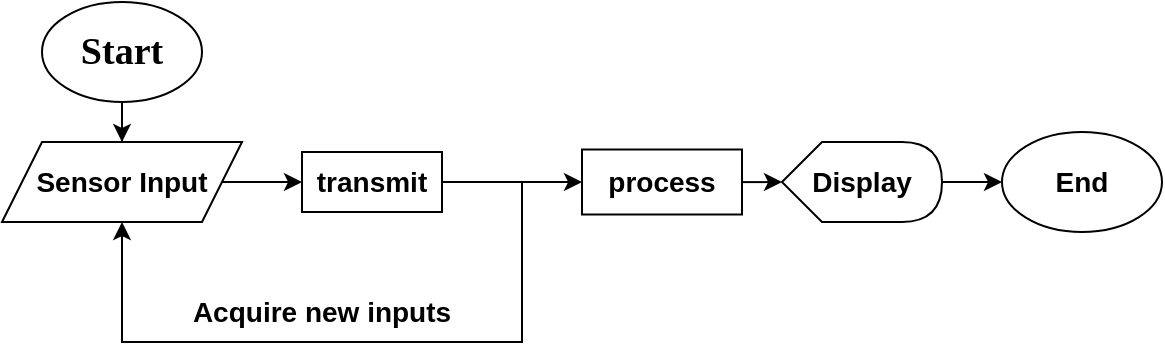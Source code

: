 <mxfile version="24.2.1" type="github">
  <diagram id="prtHgNgQTEPvFCAcTncT" name="Page-1">
    <mxGraphModel dx="1050" dy="522" grid="1" gridSize="10" guides="1" tooltips="1" connect="1" arrows="1" fold="1" page="1" pageScale="1" pageWidth="827" pageHeight="1169" math="0" shadow="0">
      <root>
        <mxCell id="0" />
        <mxCell id="1" parent="0" />
        <mxCell id="-HDPLg_2fKKEUQgn7wLb-30" value="" style="edgeStyle=orthogonalEdgeStyle;rounded=0;orthogonalLoop=1;jettySize=auto;html=1;" edge="1" parent="1" source="-HDPLg_2fKKEUQgn7wLb-5" target="-HDPLg_2fKKEUQgn7wLb-17">
          <mxGeometry relative="1" as="geometry" />
        </mxCell>
        <mxCell id="-HDPLg_2fKKEUQgn7wLb-5" value="&lt;font size=&quot;1&quot;&gt;&lt;b style=&quot;font-size: 14px;&quot;&gt;process&lt;/b&gt;&lt;/font&gt;" style="rounded=0;whiteSpace=wrap;html=1;" vertex="1" parent="1">
          <mxGeometry x="350" y="263.75" width="80" height="32.5" as="geometry" />
        </mxCell>
        <mxCell id="-HDPLg_2fKKEUQgn7wLb-13" value="" style="edgeStyle=orthogonalEdgeStyle;rounded=0;orthogonalLoop=1;jettySize=auto;html=1;" edge="1" parent="1" source="-HDPLg_2fKKEUQgn7wLb-27" target="-HDPLg_2fKKEUQgn7wLb-5">
          <mxGeometry relative="1" as="geometry" />
        </mxCell>
        <mxCell id="-HDPLg_2fKKEUQgn7wLb-7" value="&lt;font style=&quot;font-size: 14px;&quot;&gt;Sensor&amp;nbsp;&lt;/font&gt;&lt;span style=&quot;font-size: 14px; background-color: initial;&quot;&gt;Input&lt;/span&gt;" style="shape=parallelogram;perimeter=parallelogramPerimeter;whiteSpace=wrap;html=1;fixedSize=1;fontStyle=1" vertex="1" parent="1">
          <mxGeometry x="60" y="260" width="120" height="40" as="geometry" />
        </mxCell>
        <mxCell id="-HDPLg_2fKKEUQgn7wLb-11" value="" style="edgeStyle=orthogonalEdgeStyle;rounded=0;orthogonalLoop=1;jettySize=auto;html=1;" edge="1" parent="1" source="-HDPLg_2fKKEUQgn7wLb-9" target="-HDPLg_2fKKEUQgn7wLb-7">
          <mxGeometry relative="1" as="geometry" />
        </mxCell>
        <mxCell id="-HDPLg_2fKKEUQgn7wLb-9" value="&lt;b&gt;&lt;font style=&quot;font-size: 19px;&quot;&gt;Start&lt;/font&gt;&lt;/b&gt;" style="ellipse;whiteSpace=wrap;html=1;fontFamily=Times New Roman;" vertex="1" parent="1">
          <mxGeometry x="80" y="190" width="80" height="50" as="geometry" />
        </mxCell>
        <mxCell id="-HDPLg_2fKKEUQgn7wLb-20" value="" style="edgeStyle=orthogonalEdgeStyle;rounded=0;orthogonalLoop=1;jettySize=auto;html=1;" edge="1" parent="1" source="-HDPLg_2fKKEUQgn7wLb-17" target="-HDPLg_2fKKEUQgn7wLb-19">
          <mxGeometry relative="1" as="geometry" />
        </mxCell>
        <mxCell id="-HDPLg_2fKKEUQgn7wLb-17" value="Displ&lt;span style=&quot;background-color: initial;&quot;&gt;ay&lt;/span&gt;" style="shape=display;whiteSpace=wrap;html=1;fontStyle=1;fontSize=14;" vertex="1" parent="1">
          <mxGeometry x="450" y="260" width="80" height="40" as="geometry" />
        </mxCell>
        <mxCell id="-HDPLg_2fKKEUQgn7wLb-19" value="End" style="ellipse;whiteSpace=wrap;html=1;fontStyle=1;fontSize=14;" vertex="1" parent="1">
          <mxGeometry x="560" y="255" width="80" height="50" as="geometry" />
        </mxCell>
        <mxCell id="-HDPLg_2fKKEUQgn7wLb-23" value="" style="endArrow=classic;html=1;rounded=0;entryX=0.5;entryY=1;entryDx=0;entryDy=0;" edge="1" parent="1" target="-HDPLg_2fKKEUQgn7wLb-7">
          <mxGeometry width="50" height="50" relative="1" as="geometry">
            <mxPoint x="320" y="280" as="sourcePoint" />
            <mxPoint x="100" y="340" as="targetPoint" />
            <Array as="points">
              <mxPoint x="320" y="360" />
              <mxPoint x="120" y="360" />
            </Array>
          </mxGeometry>
        </mxCell>
        <mxCell id="-HDPLg_2fKKEUQgn7wLb-25" value="&lt;b&gt;&lt;font style=&quot;font-size: 14px;&quot;&gt;Acquire new inputs&lt;/font&gt;&lt;/b&gt;" style="text;strokeColor=none;align=center;fillColor=none;html=1;verticalAlign=middle;whiteSpace=wrap;rounded=0;" vertex="1" parent="1">
          <mxGeometry x="150" y="330" width="140" height="30" as="geometry" />
        </mxCell>
        <mxCell id="-HDPLg_2fKKEUQgn7wLb-29" value="" style="edgeStyle=orthogonalEdgeStyle;rounded=0;orthogonalLoop=1;jettySize=auto;html=1;" edge="1" parent="1" source="-HDPLg_2fKKEUQgn7wLb-7" target="-HDPLg_2fKKEUQgn7wLb-27">
          <mxGeometry relative="1" as="geometry">
            <mxPoint x="170" y="280" as="sourcePoint" />
            <mxPoint x="414" y="223" as="targetPoint" />
          </mxGeometry>
        </mxCell>
        <mxCell id="-HDPLg_2fKKEUQgn7wLb-27" value="transmit" style="rounded=0;whiteSpace=wrap;html=1;fontStyle=1;fontSize=14;" vertex="1" parent="1">
          <mxGeometry x="210" y="265" width="70" height="30" as="geometry" />
        </mxCell>
      </root>
    </mxGraphModel>
  </diagram>
</mxfile>
